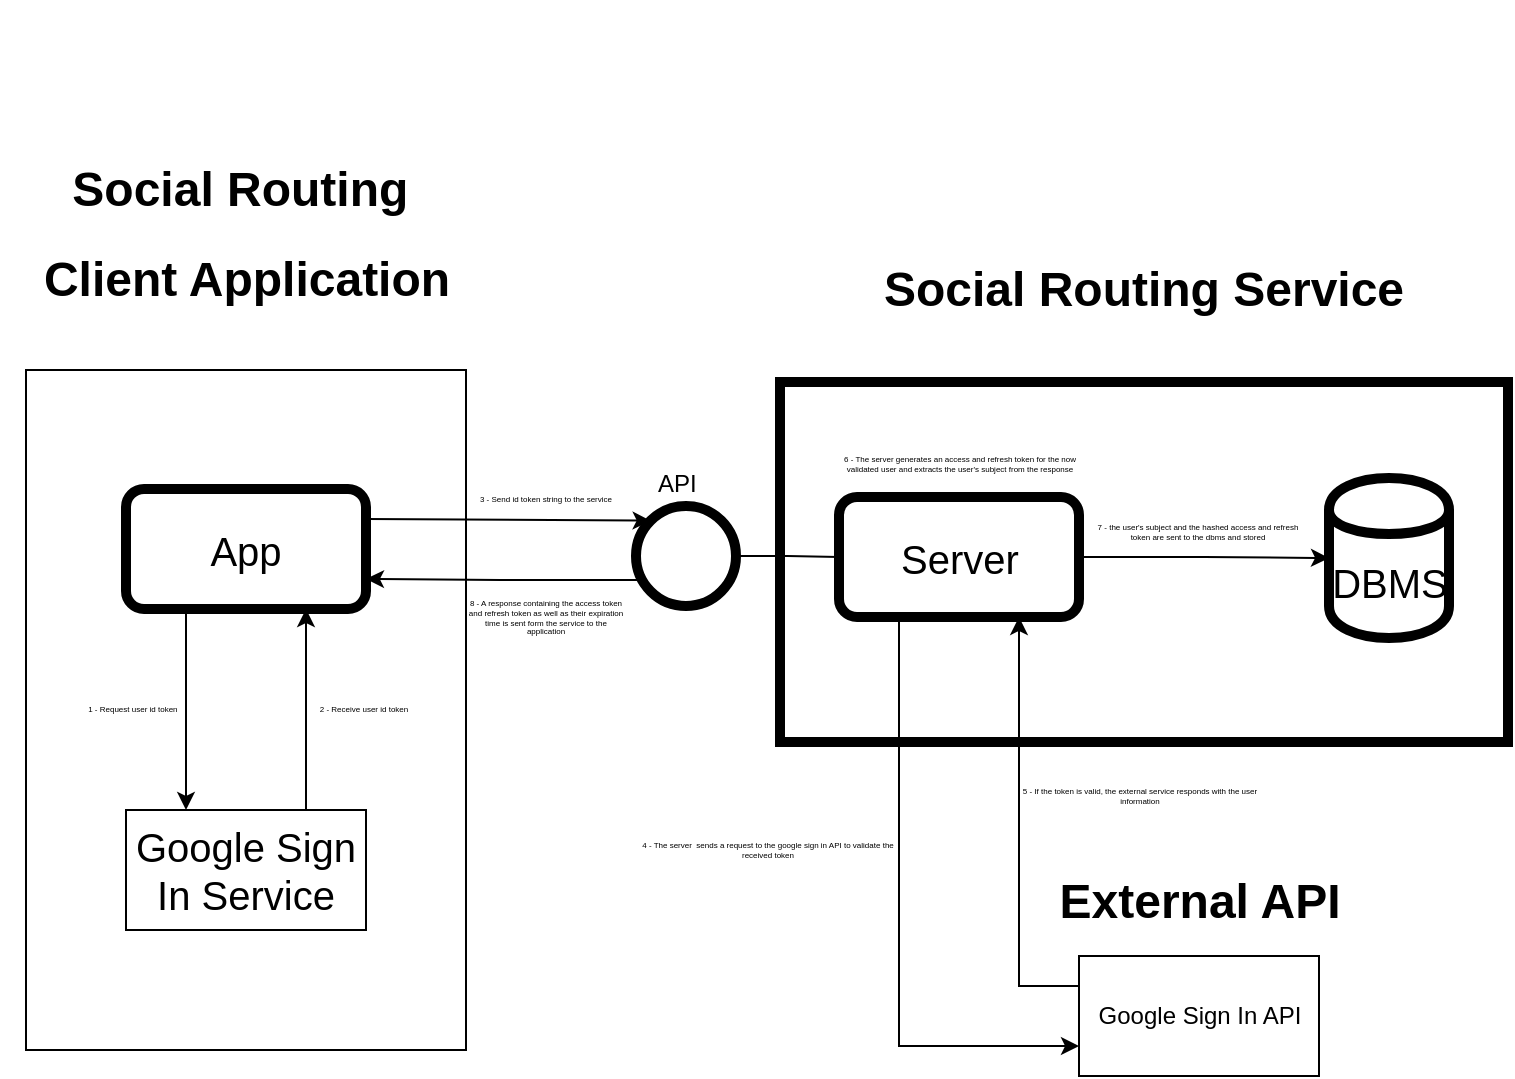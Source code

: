 <mxfile version="10.9.6" type="device"><diagram id="t5NMoDfyUDbtu0UBW_3A" name="Page-1"><mxGraphModel dx="834" dy="377" grid="1" gridSize="10" guides="1" tooltips="1" connect="1" arrows="1" fold="1" page="1" pageScale="1" pageWidth="827" pageHeight="1169" math="0" shadow="0"><root><mxCell id="0"/><mxCell id="1" parent="0"/><mxCell id="Cby239hA4ApbRVBQlTj6-69" value="" style="group" vertex="1" connectable="0" parent="1"><mxGeometry x="427" y="226" width="364" height="180" as="geometry"/></mxCell><mxCell id="Cby239hA4ApbRVBQlTj6-11" value="" style="rounded=0;whiteSpace=wrap;html=1;strokeWidth=5;" vertex="1" parent="Cby239hA4ApbRVBQlTj6-69"><mxGeometry width="364" height="180" as="geometry"/></mxCell><mxCell id="Cby239hA4ApbRVBQlTj6-13" value="&lt;font style=&quot;font-size: 20px&quot;&gt;Server&lt;/font&gt;" style="rounded=1;whiteSpace=wrap;html=1;strokeWidth=5;" vertex="1" parent="Cby239hA4ApbRVBQlTj6-69"><mxGeometry x="29.5" y="57.5" width="120" height="60" as="geometry"/></mxCell><mxCell id="Cby239hA4ApbRVBQlTj6-14" value="&lt;font style=&quot;font-size: 20px&quot;&gt;DBMS&lt;/font&gt;" style="shape=cylinder;whiteSpace=wrap;html=1;boundedLbl=1;backgroundOutline=1;strokeWidth=5;" vertex="1" parent="Cby239hA4ApbRVBQlTj6-69"><mxGeometry x="274.5" y="48" width="60" height="80" as="geometry"/></mxCell><mxCell id="Cby239hA4ApbRVBQlTj6-63" style="edgeStyle=orthogonalEdgeStyle;rounded=0;orthogonalLoop=1;jettySize=auto;html=1;entryX=0;entryY=0.5;entryDx=0;entryDy=0;endArrow=classic;endFill=1;fontSize=4;exitX=1;exitY=0.5;exitDx=0;exitDy=0;" edge="1" parent="Cby239hA4ApbRVBQlTj6-69" source="Cby239hA4ApbRVBQlTj6-13" target="Cby239hA4ApbRVBQlTj6-14"><mxGeometry relative="1" as="geometry"/></mxCell><mxCell id="Cby239hA4ApbRVBQlTj6-44" style="edgeStyle=orthogonalEdgeStyle;rounded=0;orthogonalLoop=1;jettySize=auto;html=1;endArrow=none;endFill=0;entryX=0;entryY=0.5;entryDx=0;entryDy=0;" edge="1" parent="Cby239hA4ApbRVBQlTj6-69" source="Cby239hA4ApbRVBQlTj6-12" target="Cby239hA4ApbRVBQlTj6-13"><mxGeometry relative="1" as="geometry"><Array as="points"/></mxGeometry></mxCell><mxCell id="Cby239hA4ApbRVBQlTj6-64" value="7 - the user's subject and the hashed access and refresh token are sent to the dbms and stored" style="text;html=1;strokeColor=none;fillColor=none;align=center;verticalAlign=middle;whiteSpace=wrap;rounded=0;fontSize=4;" vertex="1" parent="Cby239hA4ApbRVBQlTj6-69"><mxGeometry x="155" y="65" width="108" height="19" as="geometry"/></mxCell><mxCell id="Cby239hA4ApbRVBQlTj6-65" value="6 - The server generates an access and refresh token for the now validated user and extracts the user's subject from the response" style="text;html=1;strokeColor=none;fillColor=none;align=center;verticalAlign=middle;whiteSpace=wrap;rounded=0;fontSize=4;" vertex="1" parent="Cby239hA4ApbRVBQlTj6-69"><mxGeometry x="25" y="28" width="130" height="25" as="geometry"/></mxCell><mxCell id="Cby239hA4ApbRVBQlTj6-20" value="" style="group" vertex="1" connectable="0" parent="1"><mxGeometry x="37.5" y="35" width="245" height="430.5" as="geometry"/></mxCell><mxCell id="Cby239hA4ApbRVBQlTj6-21" value="" style="rounded=0;whiteSpace=wrap;html=1;" vertex="1" parent="Cby239hA4ApbRVBQlTj6-20"><mxGeometry x="12.5" y="185" width="220" height="340" as="geometry"/></mxCell><mxCell id="Cby239hA4ApbRVBQlTj6-23" value="&lt;font style=&quot;font-size: 20px&quot;&gt;App&lt;/font&gt;" style="rounded=1;whiteSpace=wrap;html=1;strokeWidth=5;" vertex="1" parent="Cby239hA4ApbRVBQlTj6-20"><mxGeometry x="62.5" y="244.5" width="120" height="60" as="geometry"/></mxCell><mxCell id="Cby239hA4ApbRVBQlTj6-27" value="&lt;h1&gt;&lt;font style=&quot;font-size: 24px&quot;&gt;Social Routing&amp;nbsp;&lt;/font&gt;&lt;/h1&gt;&lt;h1&gt;&lt;font style=&quot;font-size: 24px&quot;&gt;Client Application&lt;/font&gt;&lt;/h1&gt;" style="text;html=1;strokeColor=none;fillColor=none;spacing=5;spacingTop=-20;whiteSpace=wrap;overflow=hidden;rounded=0;align=center;" vertex="1" parent="Cby239hA4ApbRVBQlTj6-20"><mxGeometry y="74.5" width="245" height="120" as="geometry"/></mxCell><mxCell id="Cby239hA4ApbRVBQlTj6-53" value="1 - Request user id token&amp;nbsp;" style="text;html=1;strokeColor=none;fillColor=none;align=center;verticalAlign=middle;whiteSpace=wrap;rounded=0;fontSize=4;" vertex="1" parent="Cby239hA4ApbRVBQlTj6-20"><mxGeometry x="42.5" y="347.5" width="48" height="15" as="geometry"/></mxCell><mxCell id="Cby239hA4ApbRVBQlTj6-54" value="2 - Receive user id token" style="text;html=1;strokeColor=none;fillColor=none;align=center;verticalAlign=middle;whiteSpace=wrap;rounded=0;fontSize=4;" vertex="1" parent="Cby239hA4ApbRVBQlTj6-20"><mxGeometry x="157" y="347.5" width="48" height="15" as="geometry"/></mxCell><mxCell id="Cby239hA4ApbRVBQlTj6-28" value="" style="group" vertex="1" connectable="0" parent="1"><mxGeometry x="541.5" y="465.5" width="190" height="41" as="geometry"/></mxCell><mxCell id="Cby239hA4ApbRVBQlTj6-29" value="&lt;h1&gt;External API&lt;/h1&gt;" style="text;html=1;strokeColor=none;fillColor=none;spacing=5;spacingTop=-20;whiteSpace=wrap;overflow=hidden;rounded=0;align=center;" vertex="1" parent="Cby239hA4ApbRVBQlTj6-28"><mxGeometry width="190" height="41" as="geometry"/></mxCell><mxCell id="Cby239hA4ApbRVBQlTj6-41" value="Google Sign In API" style="rounded=0;whiteSpace=wrap;html=1;" vertex="1" parent="1"><mxGeometry x="576.5" y="513" width="120" height="60" as="geometry"/></mxCell><mxCell id="Cby239hA4ApbRVBQlTj6-59" style="edgeStyle=orthogonalEdgeStyle;rounded=0;orthogonalLoop=1;jettySize=auto;html=1;entryX=0;entryY=0.75;entryDx=0;entryDy=0;endArrow=classic;endFill=1;fontSize=4;exitX=0.25;exitY=1;exitDx=0;exitDy=0;" edge="1" parent="1" source="Cby239hA4ApbRVBQlTj6-13" target="Cby239hA4ApbRVBQlTj6-41"><mxGeometry relative="1" as="geometry"/></mxCell><mxCell id="Cby239hA4ApbRVBQlTj6-60" style="edgeStyle=orthogonalEdgeStyle;rounded=0;orthogonalLoop=1;jettySize=auto;html=1;endArrow=classic;endFill=1;fontSize=4;exitX=0;exitY=0.25;exitDx=0;exitDy=0;entryX=0.75;entryY=1;entryDx=0;entryDy=0;" edge="1" parent="1" source="Cby239hA4ApbRVBQlTj6-41" target="Cby239hA4ApbRVBQlTj6-13"><mxGeometry relative="1" as="geometry"/></mxCell><mxCell id="Cby239hA4ApbRVBQlTj6-19" value="&lt;h1&gt;Social Routing Service&lt;/h1&gt;" style="text;html=1;strokeColor=none;fillColor=none;spacing=5;spacingTop=-20;whiteSpace=wrap;overflow=hidden;rounded=0;align=center;" vertex="1" parent="1"><mxGeometry x="463" y="160" width="292" height="50" as="geometry"/></mxCell><mxCell id="Cby239hA4ApbRVBQlTj6-24" value="&lt;font style=&quot;font-size: 20px&quot;&gt;Google Sign In Service&lt;/font&gt;" style="rounded=0;whiteSpace=wrap;html=1;" vertex="1" parent="1"><mxGeometry x="100" y="440" width="120" height="60" as="geometry"/></mxCell><mxCell id="Cby239hA4ApbRVBQlTj6-51" style="edgeStyle=orthogonalEdgeStyle;rounded=0;orthogonalLoop=1;jettySize=auto;html=1;exitX=0.25;exitY=1;exitDx=0;exitDy=0;entryX=0.25;entryY=0;entryDx=0;entryDy=0;endArrow=classic;endFill=1;" edge="1" parent="1" source="Cby239hA4ApbRVBQlTj6-23" target="Cby239hA4ApbRVBQlTj6-24"><mxGeometry relative="1" as="geometry"/></mxCell><mxCell id="Cby239hA4ApbRVBQlTj6-52" style="edgeStyle=orthogonalEdgeStyle;rounded=0;orthogonalLoop=1;jettySize=auto;html=1;entryX=0.75;entryY=1;entryDx=0;entryDy=0;endArrow=classic;endFill=1;exitX=0.75;exitY=0;exitDx=0;exitDy=0;" edge="1" parent="1" source="Cby239hA4ApbRVBQlTj6-24" target="Cby239hA4ApbRVBQlTj6-23"><mxGeometry relative="1" as="geometry"/></mxCell><mxCell id="Cby239hA4ApbRVBQlTj6-55" value="" style="endArrow=classic;html=1;fontSize=4;exitX=1;exitY=0.25;exitDx=0;exitDy=0;entryX=0;entryY=0;entryDx=0;entryDy=0;" edge="1" parent="1" source="Cby239hA4ApbRVBQlTj6-23" target="Cby239hA4ApbRVBQlTj6-12"><mxGeometry width="50" height="50" relative="1" as="geometry"><mxPoint x="320" y="420" as="sourcePoint"/><mxPoint x="370" y="310" as="targetPoint"/></mxGeometry></mxCell><mxCell id="Cby239hA4ApbRVBQlTj6-56" value="3 - Send id token string to the service" style="text;html=1;strokeColor=none;fillColor=none;align=center;verticalAlign=middle;whiteSpace=wrap;rounded=0;fontSize=4;" vertex="1" parent="1"><mxGeometry x="270" y="277" width="80" height="15" as="geometry"/></mxCell><mxCell id="Cby239hA4ApbRVBQlTj6-57" value="4 - The server&amp;nbsp; sends a request to the google sign in API to validate the received token" style="text;html=1;strokeColor=none;fillColor=none;align=center;verticalAlign=middle;whiteSpace=wrap;rounded=0;fontSize=4;" vertex="1" parent="1"><mxGeometry x="355.5" y="440" width="130" height="40" as="geometry"/></mxCell><mxCell id="Cby239hA4ApbRVBQlTj6-61" value="5 - If the token is valid, the external service responds with the user information" style="text;html=1;strokeColor=none;fillColor=none;align=center;verticalAlign=middle;whiteSpace=wrap;rounded=0;fontSize=4;" vertex="1" parent="1"><mxGeometry x="541.5" y="412.5" width="130" height="40" as="geometry"/></mxCell><mxCell id="Cby239hA4ApbRVBQlTj6-67" style="edgeStyle=orthogonalEdgeStyle;rounded=0;orthogonalLoop=1;jettySize=auto;html=1;endArrow=classic;endFill=1;fontSize=4;exitX=0;exitY=1;exitDx=0;exitDy=0;entryX=1;entryY=0.75;entryDx=0;entryDy=0;" edge="1" parent="1" source="Cby239hA4ApbRVBQlTj6-12" target="Cby239hA4ApbRVBQlTj6-23"><mxGeometry relative="1" as="geometry"><Array as="points"><mxPoint x="362" y="325"/><mxPoint x="287" y="325"/></Array></mxGeometry></mxCell><mxCell id="Cby239hA4ApbRVBQlTj6-12" value="" style="ellipse;whiteSpace=wrap;html=1;aspect=fixed;strokeWidth=5;" vertex="1" parent="1"><mxGeometry x="355" y="288" width="50" height="50" as="geometry"/></mxCell><mxCell id="Cby239hA4ApbRVBQlTj6-15" value="API" style="text;html=1;resizable=0;points=[];autosize=1;align=left;verticalAlign=top;spacingTop=-4;" vertex="1" parent="1"><mxGeometry x="363.834" y="266.504" width="30" height="10" as="geometry"/></mxCell><mxCell id="Cby239hA4ApbRVBQlTj6-70" value="8 - A response containing the access token and refresh token as well as their expiration time is sent form the service to the application" style="text;html=1;strokeColor=none;fillColor=none;align=center;verticalAlign=middle;whiteSpace=wrap;rounded=0;fontSize=4;" vertex="1" parent="1"><mxGeometry x="270" y="322.5" width="80" height="42" as="geometry"/></mxCell></root></mxGraphModel></diagram></mxfile>